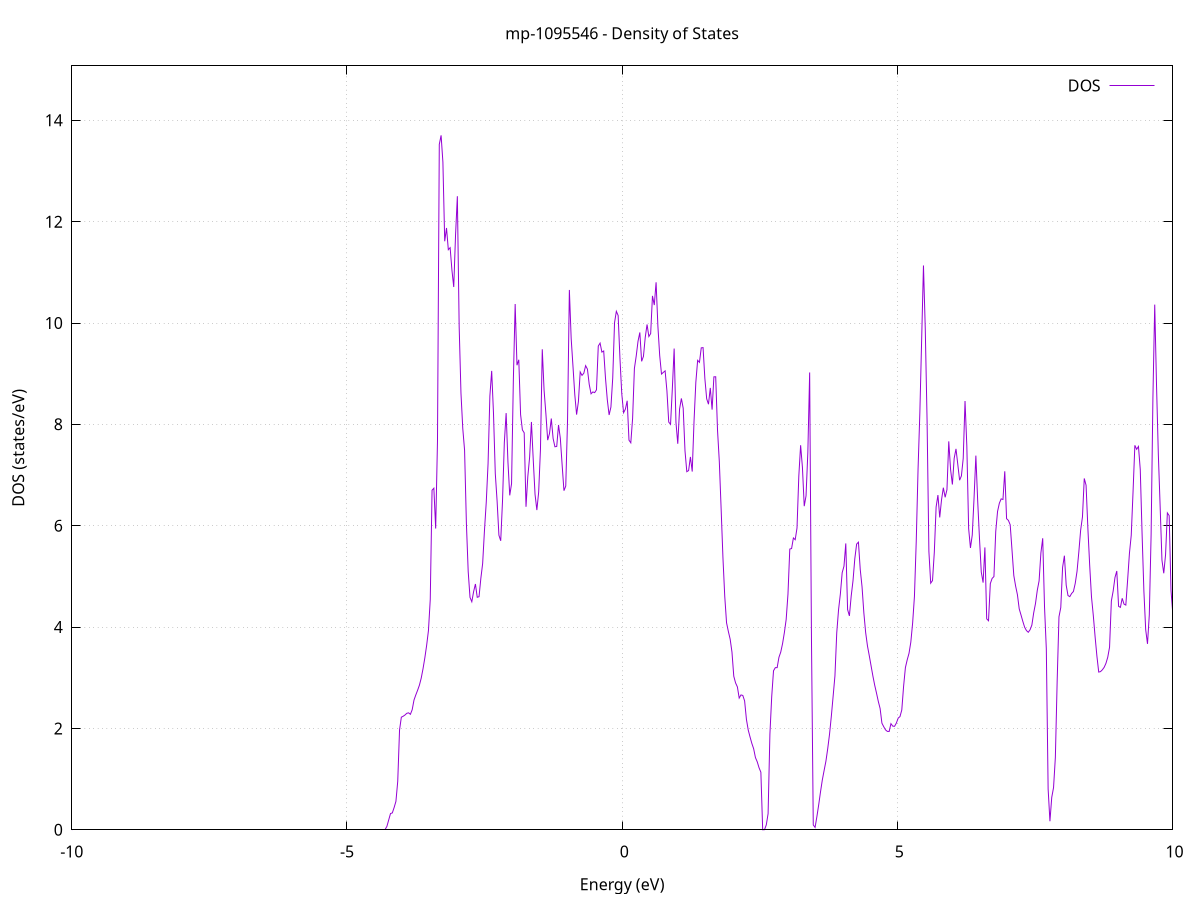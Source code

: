 set title 'mp-1095546 - Density of States'
set xlabel 'Energy (eV)'
set ylabel 'DOS (states/eV)'
set grid
set xrange [-10:10]
set yrange [0:15.074]
set xzeroaxis lt -1
set terminal png size 800,600
set output 'mp-1095546_dos_gnuplot.png'
plot '-' using 1:2 with lines title 'DOS'
-41.270700 0.000000
-41.237900 0.000000
-41.205100 0.000000
-41.172300 0.000000
-41.139400 0.000000
-41.106600 0.000000
-41.073800 0.000000
-41.040900 0.000000
-41.008100 0.000000
-40.975300 0.000000
-40.942500 0.000000
-40.909600 0.000000
-40.876800 0.000000
-40.844000 0.000000
-40.811200 0.000000
-40.778300 0.000000
-40.745500 0.000000
-40.712700 0.000000
-40.679800 0.000000
-40.647000 0.000000
-40.614200 0.000000
-40.581400 0.000000
-40.548500 0.000000
-40.515700 0.000000
-40.482900 0.000000
-40.450100 0.000000
-40.417200 0.000000
-40.384400 0.000000
-40.351600 0.000000
-40.318700 0.000000
-40.285900 0.000000
-40.253100 0.000000
-40.220300 0.000000
-40.187400 0.000000
-40.154600 0.000000
-40.121800 0.000000
-40.089000 0.000000
-40.056100 0.000000
-40.023300 0.000000
-39.990500 0.000000
-39.957600 0.000000
-39.924800 0.000000
-39.892000 0.000000
-39.859200 0.000000
-39.826300 0.000000
-39.793500 0.000000
-39.760700 0.000000
-39.727900 0.000000
-39.695000 0.000000
-39.662200 0.000000
-39.629400 0.000000
-39.596500 0.000000
-39.563700 0.000000
-39.530900 0.000000
-39.498100 0.000000
-39.465200 0.000000
-39.432400 0.000000
-39.399600 0.000000
-39.366800 0.000000
-39.333900 0.000000
-39.301100 0.000000
-39.268300 0.000000
-39.235400 0.000000
-39.202600 0.000000
-39.169800 0.000000
-39.137000 0.000000
-39.104100 0.000000
-39.071300 0.000000
-39.038500 0.000000
-39.005700 0.000000
-38.972800 0.000000
-38.940000 0.000000
-38.907200 0.000000
-38.874400 0.000000
-38.841500 0.000000
-38.808700 0.000000
-38.775900 0.000000
-38.743000 0.000000
-38.710200 0.000000
-38.677400 0.000000
-38.644600 0.000000
-38.611700 0.000000
-38.578900 0.000000
-38.546100 0.000000
-38.513300 0.000000
-38.480400 0.000000
-38.447600 0.000000
-38.414800 0.000000
-38.381900 0.000000
-38.349100 0.000000
-38.316300 0.000000
-38.283500 75.623500
-38.250600 28.001000
-38.217800 21.988400
-38.185000 29.810100
-38.152200 0.000000
-38.119300 0.000000
-38.086500 0.000000
-38.053700 0.000000
-38.020800 0.000000
-37.988000 171.749700
-37.955200 0.000000
-37.922400 0.000000
-37.889500 0.000000
-37.856700 124.338400
-37.823900 280.247600
-37.791100 0.000000
-37.758200 649.596400
-37.725400 0.000000
-37.692600 0.000000
-37.659700 0.000000
-37.626900 0.000000
-37.594100 28.004000
-37.561300 20.292600
-37.528400 20.692300
-37.495600 26.119000
-37.462800 0.000000
-37.430000 0.000000
-37.397100 0.000000
-37.364300 0.000000
-37.331500 0.000000
-37.298600 0.000000
-37.265800 0.000000
-37.233000 0.000000
-37.200200 0.000000
-37.167300 0.000000
-37.134500 0.000000
-37.101700 0.000000
-37.068900 0.000000
-37.036000 0.000000
-37.003200 0.000000
-36.970400 0.000000
-36.937500 0.000000
-36.904700 0.000000
-36.871900 0.000000
-36.839100 0.000000
-36.806200 0.000000
-36.773400 0.000000
-36.740600 0.000000
-36.707800 0.000000
-36.674900 0.000000
-36.642100 0.000000
-36.609300 0.000000
-36.576400 0.000000
-36.543600 0.000000
-36.510800 0.000000
-36.478000 0.000000
-36.445100 0.000000
-36.412300 0.000000
-36.379500 0.000000
-36.346700 0.000000
-36.313800 0.000000
-36.281000 0.000000
-36.248200 0.000000
-36.215300 0.000000
-36.182500 0.000000
-36.149700 0.000000
-36.116900 0.000000
-36.084000 0.000000
-36.051200 0.000000
-36.018400 0.000000
-35.985600 0.000000
-35.952700 0.000000
-35.919900 0.000000
-35.887100 0.000000
-35.854200 0.000000
-35.821400 0.000000
-35.788600 0.000000
-35.755800 0.000000
-35.722900 0.000000
-35.690100 0.000000
-35.657300 0.000000
-35.624500 0.000000
-35.591600 0.000000
-35.558800 0.000000
-35.526000 0.000000
-35.493200 0.000000
-35.460300 0.000000
-35.427500 0.000000
-35.394700 0.000000
-35.361800 0.000000
-35.329000 0.000000
-35.296200 0.000000
-35.263400 0.000000
-35.230500 0.000000
-35.197700 0.000000
-35.164900 0.000000
-35.132100 0.000000
-35.099200 0.000000
-35.066400 0.000000
-35.033600 0.000000
-35.000700 0.000000
-34.967900 0.000000
-34.935100 0.000000
-34.902300 0.000000
-34.869400 0.000000
-34.836600 0.000000
-34.803800 0.000000
-34.771000 0.000000
-34.738100 0.000000
-34.705300 0.000000
-34.672500 0.000000
-34.639600 0.000000
-34.606800 0.000000
-34.574000 0.000000
-34.541200 0.000000
-34.508300 0.000000
-34.475500 0.000000
-34.442700 0.000000
-34.409900 0.000000
-34.377000 0.000000
-34.344200 0.000000
-34.311400 0.000000
-34.278500 0.000000
-34.245700 0.000000
-34.212900 0.000000
-34.180100 0.000000
-34.147200 0.000000
-34.114400 0.000000
-34.081600 0.000000
-34.048800 0.000000
-34.015900 0.000000
-33.983100 0.000000
-33.950300 0.000000
-33.917400 0.000000
-33.884600 0.000000
-33.851800 0.000000
-33.819000 0.000000
-33.786100 0.000000
-33.753300 0.000000
-33.720500 0.000000
-33.687700 0.000000
-33.654800 0.000000
-33.622000 0.000000
-33.589200 0.000000
-33.556300 0.000000
-33.523500 0.000000
-33.490700 0.000000
-33.457900 0.000000
-33.425000 0.000000
-33.392200 0.000000
-33.359400 0.000000
-33.326600 0.000000
-33.293700 0.000000
-33.260900 0.000000
-33.228100 0.000000
-33.195200 0.000000
-33.162400 0.000000
-33.129600 0.000000
-33.096800 0.000000
-33.063900 0.000000
-33.031100 0.000000
-32.998300 0.000000
-32.965500 0.000000
-32.932600 0.000000
-32.899800 0.000000
-32.867000 0.000000
-32.834100 0.000000
-32.801300 0.000000
-32.768500 0.000000
-32.735700 0.000000
-32.702800 0.000000
-32.670000 0.000000
-32.637200 0.000000
-32.604400 0.000000
-32.571500 0.000000
-32.538700 0.000000
-32.505900 0.000000
-32.473000 0.000000
-32.440200 0.000000
-32.407400 0.000000
-32.374600 0.000000
-32.341700 0.000000
-32.308900 0.000000
-32.276100 0.000000
-32.243300 0.000000
-32.210400 0.000000
-32.177600 0.000000
-32.144800 0.000000
-32.112000 0.000000
-32.079100 0.000000
-32.046300 0.000000
-32.013500 0.000000
-31.980600 0.000000
-31.947800 0.000000
-31.915000 0.000000
-31.882200 0.000000
-31.849300 0.000000
-31.816500 0.000000
-31.783700 0.000000
-31.750900 0.000000
-31.718000 0.000000
-31.685200 0.000000
-31.652400 0.000000
-31.619500 0.000000
-31.586700 0.000000
-31.553900 0.000000
-31.521100 0.000000
-31.488200 0.000000
-31.455400 0.000000
-31.422600 0.000000
-31.389800 0.000000
-31.356900 0.000000
-31.324100 0.000000
-31.291300 0.000000
-31.258400 0.000000
-31.225600 0.000000
-31.192800 0.000000
-31.160000 0.000000
-31.127100 0.000000
-31.094300 0.000000
-31.061500 0.000000
-31.028700 0.000000
-30.995800 0.000000
-30.963000 0.000000
-30.930200 0.000000
-30.897300 0.000000
-30.864500 0.000000
-30.831700 0.000000
-30.798900 0.000000
-30.766000 0.000000
-30.733200 0.000000
-30.700400 0.000000
-30.667600 0.000000
-30.634700 0.000000
-30.601900 0.000000
-30.569100 0.000000
-30.536200 0.000000
-30.503400 0.000000
-30.470600 0.000000
-30.437800 0.000000
-30.404900 0.000000
-30.372100 0.000000
-30.339300 0.000000
-30.306500 0.000000
-30.273600 0.000000
-30.240800 0.000000
-30.208000 0.000000
-30.175100 0.000000
-30.142300 0.000000
-30.109500 0.000000
-30.076700 0.000000
-30.043800 0.000000
-30.011000 0.000000
-29.978200 0.000000
-29.945400 0.000000
-29.912500 0.000000
-29.879700 0.000000
-29.846900 0.000000
-29.814000 0.000000
-29.781200 0.000000
-29.748400 0.000000
-29.715600 0.000000
-29.682700 0.000000
-29.649900 0.000000
-29.617100 0.000000
-29.584300 0.000000
-29.551400 0.000000
-29.518600 0.000000
-29.485800 0.000000
-29.452900 0.000000
-29.420100 0.000000
-29.387300 0.000000
-29.354500 0.000000
-29.321600 0.000000
-29.288800 0.000000
-29.256000 0.000000
-29.223200 0.000000
-29.190300 0.000000
-29.157500 0.000000
-29.124700 0.000000
-29.091800 0.000000
-29.059000 0.000000
-29.026200 0.000000
-28.993400 0.000000
-28.960500 0.000000
-28.927700 0.000000
-28.894900 0.000000
-28.862100 0.000000
-28.829200 0.000000
-28.796400 0.000000
-28.763600 0.000000
-28.730800 0.000000
-28.697900 0.000000
-28.665100 0.000000
-28.632300 0.000000
-28.599400 0.000000
-28.566600 0.000000
-28.533800 0.000000
-28.501000 0.000000
-28.468100 0.000000
-28.435300 0.000000
-28.402500 0.000000
-28.369700 0.000000
-28.336800 0.000000
-28.304000 0.000000
-28.271200 0.000000
-28.238300 0.000000
-28.205500 0.000000
-28.172700 0.000000
-28.139900 0.000000
-28.107000 0.000000
-28.074200 0.000000
-28.041400 0.000000
-28.008600 0.000000
-27.975700 0.000000
-27.942900 0.000000
-27.910100 0.000000
-27.877200 0.000000
-27.844400 0.000000
-27.811600 0.000000
-27.778800 0.000000
-27.745900 0.000000
-27.713100 0.000000
-27.680300 0.000000
-27.647500 0.000000
-27.614600 0.000000
-27.581800 0.000000
-27.549000 0.000000
-27.516100 0.000000
-27.483300 0.000000
-27.450500 0.000000
-27.417700 0.000000
-27.384800 0.000000
-27.352000 0.000000
-27.319200 0.000000
-27.286400 0.000000
-27.253500 0.000000
-27.220700 0.000000
-27.187900 0.000000
-27.155000 0.000000
-27.122200 0.000000
-27.089400 0.000000
-27.056600 0.000000
-27.023700 0.000000
-26.990900 0.000000
-26.958100 0.000000
-26.925300 0.000000
-26.892400 0.000000
-26.859600 0.000000
-26.826800 0.000000
-26.793900 0.000000
-26.761100 0.000000
-26.728300 0.000000
-26.695500 0.000000
-26.662600 0.000000
-26.629800 0.000000
-26.597000 0.000000
-26.564200 0.000000
-26.531300 0.000000
-26.498500 0.000000
-26.465700 0.000000
-26.432800 0.000000
-26.400000 0.000000
-26.367200 0.000000
-26.334400 0.000000
-26.301500 0.000000
-26.268700 0.000000
-26.235900 0.000000
-26.203100 0.000000
-26.170200 0.000000
-26.137400 0.000000
-26.104600 0.000000
-26.071700 0.000000
-26.038900 0.000000
-26.006100 0.000000
-25.973300 0.000000
-25.940400 0.000000
-25.907600 0.000000
-25.874800 0.000000
-25.842000 0.000000
-25.809100 0.000000
-25.776300 0.000000
-25.743500 0.000000
-25.710600 0.000000
-25.677800 0.000000
-25.645000 0.000000
-25.612200 0.000000
-25.579300 0.000000
-25.546500 0.000000
-25.513700 0.000000
-25.480900 0.000000
-25.448000 0.000000
-25.415200 0.000000
-25.382400 0.000000
-25.349600 0.000000
-25.316700 0.000000
-25.283900 0.000000
-25.251100 0.000000
-25.218200 0.000000
-25.185400 0.000000
-25.152600 0.000000
-25.119800 0.000000
-25.086900 0.000000
-25.054100 0.000000
-25.021300 0.000000
-24.988500 0.000000
-24.955600 0.000000
-24.922800 0.000000
-24.890000 0.000000
-24.857100 0.000000
-24.824300 0.000000
-24.791500 0.000000
-24.758700 0.000000
-24.725800 0.000000
-24.693000 0.000000
-24.660200 0.000000
-24.627400 0.000000
-24.594500 0.000000
-24.561700 0.000000
-24.528900 0.000000
-24.496000 0.000000
-24.463200 0.000000
-24.430400 0.000000
-24.397600 0.000000
-24.364700 0.000000
-24.331900 0.000000
-24.299100 0.000000
-24.266300 0.000000
-24.233400 0.000000
-24.200600 0.000000
-24.167800 0.000000
-24.134900 0.000000
-24.102100 0.000000
-24.069300 0.000000
-24.036500 0.000000
-24.003600 0.000000
-23.970800 0.000000
-23.938000 0.000000
-23.905200 0.000000
-23.872300 0.000000
-23.839500 0.000000
-23.806700 0.000000
-23.773800 0.000000
-23.741000 0.000000
-23.708200 0.000000
-23.675400 0.000000
-23.642500 0.000000
-23.609700 0.000000
-23.576900 0.000000
-23.544100 0.000000
-23.511200 0.000000
-23.478400 0.000000
-23.445600 0.000000
-23.412700 0.000000
-23.379900 0.000000
-23.347100 0.000000
-23.314300 0.000000
-23.281400 0.000000
-23.248600 0.000000
-23.215800 0.000000
-23.183000 0.000000
-23.150100 0.000000
-23.117300 0.000000
-23.084500 0.000000
-23.051600 0.000000
-23.018800 0.000000
-22.986000 0.000000
-22.953200 0.000000
-22.920300 0.000000
-22.887500 0.000000
-22.854700 0.000000
-22.821900 0.000000
-22.789000 0.000000
-22.756200 0.000000
-22.723400 0.000000
-22.690500 0.000000
-22.657700 0.000000
-22.624900 0.000000
-22.592100 0.000000
-22.559200 0.000000
-22.526400 0.000000
-22.493600 0.000000
-22.460800 0.000000
-22.427900 0.000000
-22.395100 0.000000
-22.362300 0.000000
-22.329400 0.000000
-22.296600 0.000000
-22.263800 0.000000
-22.231000 0.000000
-22.198100 0.000000
-22.165300 0.000000
-22.132500 0.000000
-22.099700 0.000000
-22.066800 0.000000
-22.034000 0.000000
-22.001200 0.000000
-21.968400 0.000000
-21.935500 0.000000
-21.902700 0.000000
-21.869900 0.000000
-21.837000 0.000000
-21.804200 0.000000
-21.771400 0.000000
-21.738600 0.000000
-21.705700 0.000000
-21.672900 0.000000
-21.640100 0.000000
-21.607300 0.000000
-21.574400 0.000000
-21.541600 0.000000
-21.508800 0.000000
-21.475900 0.000000
-21.443100 0.000000
-21.410300 0.000000
-21.377500 0.000000
-21.344600 0.000000
-21.311800 0.000000
-21.279000 0.000000
-21.246200 0.000000
-21.213300 0.000000
-21.180500 0.000000
-21.147700 0.000000
-21.114800 0.000000
-21.082000 0.000000
-21.049200 0.000000
-21.016400 0.000000
-20.983500 0.000000
-20.950700 0.000000
-20.917900 0.000000
-20.885100 0.000000
-20.852200 0.000000
-20.819400 0.000000
-20.786600 0.000000
-20.753700 0.000000
-20.720900 0.000000
-20.688100 0.000000
-20.655300 0.000000
-20.622400 0.000000
-20.589600 0.000000
-20.556800 0.000000
-20.524000 0.000000
-20.491100 0.000000
-20.458300 0.000000
-20.425500 0.000000
-20.392600 0.000000
-20.359800 0.000000
-20.327000 0.000000
-20.294200 0.000000
-20.261300 0.000000
-20.228500 0.000000
-20.195700 0.000000
-20.162900 0.000000
-20.130000 0.000000
-20.097200 0.000000
-20.064400 0.000000
-20.031500 0.000000
-19.998700 0.000000
-19.965900 0.000000
-19.933100 0.000000
-19.900200 0.000000
-19.867400 0.000000
-19.834600 0.000000
-19.801800 0.000000
-19.768900 0.000000
-19.736100 0.000000
-19.703300 0.000000
-19.670400 0.000000
-19.637600 0.000000
-19.604800 0.000000
-19.572000 0.000000
-19.539100 0.000000
-19.506300 0.000000
-19.473500 0.000000
-19.440700 0.000000
-19.407800 0.000000
-19.375000 0.000000
-19.342200 0.000000
-19.309300 0.000000
-19.276500 0.000000
-19.243700 0.000000
-19.210900 0.000000
-19.178000 0.000000
-19.145200 0.000000
-19.112400 0.000000
-19.079600 0.000000
-19.046700 0.000000
-19.013900 0.000000
-18.981100 0.000000
-18.948300 0.000000
-18.915400 0.000000
-18.882600 0.000000
-18.849800 0.000000
-18.816900 0.000000
-18.784100 0.000000
-18.751300 0.000000
-18.718500 0.000000
-18.685600 0.000000
-18.652800 0.000000
-18.620000 0.000000
-18.587200 0.000000
-18.554300 0.000000
-18.521500 0.000000
-18.488700 0.000000
-18.455800 0.000000
-18.423000 0.000000
-18.390200 0.000000
-18.357400 0.000000
-18.324500 0.000000
-18.291700 0.000000
-18.258900 0.000000
-18.226100 0.000000
-18.193200 0.000000
-18.160400 0.000000
-18.127600 0.000000
-18.094700 0.000000
-18.061900 0.000000
-18.029100 0.000000
-17.996300 0.000000
-17.963400 0.000000
-17.930600 0.000000
-17.897800 0.000000
-17.865000 0.000000
-17.832100 0.000000
-17.799300 0.000000
-17.766500 0.000000
-17.733600 0.000000
-17.700800 0.000000
-17.668000 0.000000
-17.635200 0.000000
-17.602300 0.000000
-17.569500 0.000000
-17.536700 0.000000
-17.503900 0.000000
-17.471000 0.000000
-17.438200 0.000000
-17.405400 0.000000
-17.372500 0.000000
-17.339700 0.000000
-17.306900 0.000000
-17.274100 0.000000
-17.241200 0.000000
-17.208400 0.000000
-17.175600 0.000000
-17.142800 0.000000
-17.109900 0.000000
-17.077100 0.000000
-17.044300 0.000000
-17.011400 0.000000
-16.978600 0.000000
-16.945800 0.000000
-16.913000 0.000000
-16.880100 0.000000
-16.847300 0.000000
-16.814500 0.000000
-16.781700 0.000000
-16.748800 0.000000
-16.716000 0.000000
-16.683200 0.000000
-16.650300 0.000000
-16.617500 0.000000
-16.584700 0.000000
-16.551900 0.000000
-16.519000 0.000000
-16.486200 0.000000
-16.453400 0.000000
-16.420600 0.000000
-16.387700 0.000000
-16.354900 0.000000
-16.322100 0.000000
-16.289200 0.000000
-16.256400 0.000000
-16.223600 0.000000
-16.190800 0.000000
-16.157900 0.000000
-16.125100 0.000000
-16.092300 0.000000
-16.059500 0.000000
-16.026600 0.000000
-15.993800 0.000000
-15.961000 0.000000
-15.928100 0.000000
-15.895300 0.000000
-15.862500 0.117100
-15.829700 0.488700
-15.796800 0.573200
-15.764000 0.759500
-15.731200 0.930800
-15.698400 1.027700
-15.665500 1.155900
-15.632700 1.293800
-15.599900 1.471300
-15.567100 1.634200
-15.534200 1.766100
-15.501400 1.962100
-15.468600 2.162500
-15.435700 2.388700
-15.402900 2.697200
-15.370100 3.020800
-15.337300 3.547200
-15.304400 4.398300
-15.271600 4.892900
-15.238800 5.022800
-15.206000 5.321300
-15.173100 5.251600
-15.140300 5.099300
-15.107500 4.934100
-15.074600 4.947600
-15.041800 4.921000
-15.009000 5.677100
-14.976200 6.883900
-14.943300 8.160500
-14.910500 20.469400
-14.877700 19.164400
-14.844900 14.888700
-14.812000 16.036500
-14.779200 16.394500
-14.746400 14.840600
-14.713500 12.163400
-14.680700 16.185500
-14.647900 13.260800
-14.615100 7.293300
-14.582200 0.969100
-14.549400 0.000000
-14.516600 0.000000
-14.483800 0.019300
-14.450900 0.250200
-14.418100 0.685000
-14.385300 1.405100
-14.352400 7.201100
-14.319600 8.645200
-14.286800 11.183100
-14.254000 10.221500
-14.221100 11.946300
-14.188300 15.782200
-14.155500 19.108400
-14.122700 15.951500
-14.089800 29.062700
-14.057000 29.222600
-14.024200 22.149000
-13.991300 18.035500
-13.958500 13.133500
-13.925700 9.689100
-13.892900 6.771600
-13.860000 5.767500
-13.827200 2.621500
-13.794400 0.000000
-13.761600 0.000000
-13.728700 0.000000
-13.695900 0.000000
-13.663100 0.000000
-13.630200 0.000000
-13.597400 0.000000
-13.564600 0.000000
-13.531800 0.000000
-13.498900 0.000000
-13.466100 0.000000
-13.433300 0.000000
-13.400500 0.000000
-13.367600 0.000000
-13.334800 0.000000
-13.302000 0.000000
-13.269100 0.000000
-13.236300 0.000000
-13.203500 0.000000
-13.170700 0.000000
-13.137800 0.000000
-13.105000 0.000000
-13.072200 0.000000
-13.039400 0.000000
-13.006500 0.000000
-12.973700 0.000000
-12.940900 0.000000
-12.908000 0.000000
-12.875200 0.000000
-12.842400 0.000000
-12.809600 0.000000
-12.776700 0.000000
-12.743900 0.000000
-12.711100 0.000000
-12.678300 0.000000
-12.645400 0.000000
-12.612600 0.000000
-12.579800 0.000000
-12.546900 0.000000
-12.514100 0.000000
-12.481300 0.000000
-12.448500 0.000000
-12.415600 0.000000
-12.382800 0.000000
-12.350000 0.000000
-12.317200 0.000000
-12.284300 0.000000
-12.251500 0.000000
-12.218700 0.000000
-12.185900 0.000000
-12.153000 0.000000
-12.120200 0.000000
-12.087400 0.000000
-12.054500 0.000000
-12.021700 0.000000
-11.988900 0.000000
-11.956100 0.000000
-11.923200 0.000000
-11.890400 0.000000
-11.857600 0.000000
-11.824800 0.000000
-11.791900 0.000000
-11.759100 0.000000
-11.726300 0.000000
-11.693400 0.000000
-11.660600 0.000000
-11.627800 0.000000
-11.595000 0.000000
-11.562100 0.000000
-11.529300 0.000000
-11.496500 0.000000
-11.463700 0.000000
-11.430800 0.000000
-11.398000 0.000000
-11.365200 0.000000
-11.332300 0.000000
-11.299500 0.000000
-11.266700 0.000000
-11.233900 0.000000
-11.201000 0.000000
-11.168200 0.000000
-11.135400 0.000000
-11.102600 0.000000
-11.069700 0.000000
-11.036900 0.000000
-11.004100 0.000000
-10.971200 0.000000
-10.938400 0.000000
-10.905600 0.000000
-10.872800 0.000000
-10.839900 0.000000
-10.807100 0.000000
-10.774300 0.000000
-10.741500 0.000000
-10.708600 0.000000
-10.675800 0.000000
-10.643000 0.000000
-10.610100 0.000000
-10.577300 0.000000
-10.544500 0.000000
-10.511700 0.000000
-10.478800 0.000000
-10.446000 0.000000
-10.413200 0.000000
-10.380400 0.000000
-10.347500 0.000000
-10.314700 0.000000
-10.281900 0.000000
-10.249000 0.000000
-10.216200 0.000000
-10.183400 0.000000
-10.150600 0.000000
-10.117700 0.000000
-10.084900 0.000000
-10.052100 0.000000
-10.019300 0.000000
-9.986400 0.000000
-9.953600 0.000000
-9.920800 0.000000
-9.887900 0.000000
-9.855100 0.000000
-9.822300 0.000000
-9.789500 0.000000
-9.756600 0.000000
-9.723800 0.000000
-9.691000 0.000000
-9.658200 0.000000
-9.625300 0.000000
-9.592500 0.000000
-9.559700 0.000000
-9.526800 0.000000
-9.494000 0.000000
-9.461200 0.000000
-9.428400 0.000000
-9.395500 0.000000
-9.362700 0.000000
-9.329900 0.000000
-9.297100 0.000000
-9.264200 0.000000
-9.231400 0.000000
-9.198600 0.000000
-9.165700 0.000000
-9.132900 0.000000
-9.100100 0.000000
-9.067300 0.000000
-9.034400 0.000000
-9.001600 0.000000
-8.968800 0.000000
-8.936000 0.000000
-8.903100 0.000000
-8.870300 0.000000
-8.837500 0.000000
-8.804700 0.000000
-8.771800 0.000000
-8.739000 0.000000
-8.706200 0.000000
-8.673300 0.000000
-8.640500 0.000000
-8.607700 0.000000
-8.574900 0.000000
-8.542000 0.000000
-8.509200 0.000000
-8.476400 0.000000
-8.443600 0.000000
-8.410700 0.000000
-8.377900 0.000000
-8.345100 0.000000
-8.312200 0.000000
-8.279400 0.000000
-8.246600 0.000000
-8.213800 0.000000
-8.180900 0.000000
-8.148100 0.000000
-8.115300 0.000000
-8.082500 0.000000
-8.049600 0.000000
-8.016800 0.000000
-7.984000 0.000000
-7.951100 0.000000
-7.918300 0.000000
-7.885500 0.000000
-7.852700 0.000000
-7.819800 0.000000
-7.787000 0.000000
-7.754200 0.000000
-7.721400 0.000000
-7.688500 0.000000
-7.655700 0.000000
-7.622900 0.000000
-7.590000 0.000000
-7.557200 0.000000
-7.524400 0.000000
-7.491600 0.000000
-7.458700 0.000000
-7.425900 0.000000
-7.393100 0.000000
-7.360300 0.000000
-7.327400 0.000000
-7.294600 0.000000
-7.261800 0.000000
-7.228900 0.000000
-7.196100 0.000000
-7.163300 0.000000
-7.130500 0.000000
-7.097600 0.000000
-7.064800 0.000000
-7.032000 0.000000
-6.999200 0.000000
-6.966300 0.000000
-6.933500 0.000000
-6.900700 0.000000
-6.867800 0.000000
-6.835000 0.000000
-6.802200 0.000000
-6.769400 0.000000
-6.736500 0.000000
-6.703700 0.000000
-6.670900 0.000000
-6.638100 0.000000
-6.605200 0.000000
-6.572400 0.000000
-6.539600 0.000000
-6.506700 0.000000
-6.473900 0.000000
-6.441100 0.000000
-6.408300 0.000000
-6.375400 0.000000
-6.342600 0.000000
-6.309800 0.000000
-6.277000 0.000000
-6.244100 0.000000
-6.211300 0.000000
-6.178500 0.000000
-6.145600 0.000000
-6.112800 0.000000
-6.080000 0.000000
-6.047200 0.000000
-6.014300 0.000000
-5.981500 0.000000
-5.948700 0.000000
-5.915900 0.000000
-5.883000 0.000000
-5.850200 0.000000
-5.817400 0.000000
-5.784500 0.000000
-5.751700 0.000000
-5.718900 0.000000
-5.686100 0.000000
-5.653200 0.000000
-5.620400 0.000000
-5.587600 0.000000
-5.554800 0.000000
-5.521900 0.000000
-5.489100 0.000000
-5.456300 0.000000
-5.423500 0.000000
-5.390600 0.000000
-5.357800 0.000000
-5.325000 0.000000
-5.292100 0.000000
-5.259300 0.000000
-5.226500 0.000000
-5.193700 0.000000
-5.160800 0.000000
-5.128000 0.000000
-5.095200 0.000000
-5.062400 0.000000
-5.029500 0.000000
-4.996700 0.000000
-4.963900 0.000000
-4.931000 0.000000
-4.898200 0.000000
-4.865400 0.000000
-4.832600 0.000000
-4.799700 0.000000
-4.766900 0.000000
-4.734100 0.000000
-4.701300 0.000000
-4.668400 0.000000
-4.635600 0.000000
-4.602800 0.000000
-4.569900 0.000000
-4.537100 0.000000
-4.504300 0.000000
-4.471500 0.000000
-4.438600 0.000000
-4.405800 0.000000
-4.373000 0.000000
-4.340200 0.000000
-4.307300 0.005500
-4.274500 0.066400
-4.241700 0.194000
-4.208800 0.320700
-4.176000 0.332600
-4.143200 0.438800
-4.110400 0.560600
-4.077500 0.955800
-4.044700 1.969000
-4.011900 2.221800
-3.979100 2.239900
-3.946200 2.264500
-3.913400 2.298100
-3.880600 2.307700
-3.847700 2.278300
-3.814900 2.369200
-3.782100 2.560100
-3.749300 2.660900
-3.716400 2.753100
-3.683600 2.853900
-3.650800 2.992600
-3.618000 3.178200
-3.585100 3.392400
-3.552300 3.639300
-3.519500 3.931900
-3.486600 4.544300
-3.453800 6.700800
-3.421000 6.739900
-3.388200 5.944200
-3.355300 7.671800
-3.322500 13.525400
-3.289700 13.703200
-3.256900 13.174300
-3.224000 11.613000
-3.191200 11.875500
-3.158400 11.446600
-3.125500 11.486100
-3.092700 11.042300
-3.059900 10.710600
-3.027100 11.737500
-2.994200 12.501800
-2.961400 9.934800
-2.928600 8.616100
-2.895800 7.918700
-2.862900 7.489400
-2.830100 6.049000
-2.797300 5.097300
-2.764400 4.585100
-2.731600 4.499700
-2.698800 4.699800
-2.666000 4.849800
-2.633100 4.587600
-2.600300 4.599500
-2.567500 4.960800
-2.534700 5.253900
-2.501800 5.902900
-2.469000 6.466100
-2.436200 7.227800
-2.403400 8.556900
-2.370500 9.055500
-2.337700 8.218600
-2.304900 7.028100
-2.272000 6.485800
-2.239200 5.812700
-2.206400 5.702100
-2.173600 6.491000
-2.140700 7.640700
-2.107900 8.222800
-2.075100 7.258900
-2.042300 6.598800
-2.009400 6.829900
-1.976600 8.882800
-1.943800 10.375000
-1.910900 9.167100
-1.878100 9.274800
-1.845300 8.193000
-1.812500 7.890500
-1.779600 7.833100
-1.746800 6.374000
-1.714000 6.968900
-1.681200 7.351400
-1.648300 8.047700
-1.615500 7.303800
-1.582700 6.618700
-1.549800 6.309000
-1.517000 6.662300
-1.484200 7.508000
-1.451400 9.481800
-1.418500 8.674200
-1.385700 8.213100
-1.352900 7.688700
-1.320100 7.817700
-1.287200 8.114800
-1.254400 7.721800
-1.221600 7.557900
-1.188700 7.563900
-1.155900 7.987900
-1.123100 7.724500
-1.090300 7.196500
-1.057400 6.691500
-1.024600 6.782100
-0.991800 8.096600
-0.959000 10.652300
-0.926100 9.693100
-0.893300 9.144400
-0.860500 8.586600
-0.827600 8.192000
-0.794800 8.449100
-0.762000 9.034300
-0.729200 8.966700
-0.696300 9.009400
-0.663500 9.158400
-0.630700 9.089500
-0.597900 8.786900
-0.565000 8.602900
-0.532200 8.639900
-0.499400 8.626200
-0.466500 8.681500
-0.433700 9.544400
-0.400900 9.603600
-0.368100 9.425900
-0.335200 9.448100
-0.302400 8.910000
-0.269600 8.484700
-0.236800 8.185100
-0.203900 8.341700
-0.171100 8.914200
-0.138300 10.004400
-0.105400 10.230600
-0.072600 10.148000
-0.039800 9.303500
-0.007000 8.607700
0.025900 8.230300
0.058700 8.299600
0.091500 8.465700
0.124300 7.688300
0.157200 7.636000
0.190000 8.117900
0.222800 9.104700
0.255700 9.348400
0.288500 9.640200
0.321300 9.813700
0.354100 9.243500
0.387000 9.341200
0.419800 9.717900
0.452600 9.971400
0.485400 9.733300
0.518300 9.791100
0.551100 10.535100
0.583900 10.353800
0.616800 10.803200
0.649600 9.935600
0.682400 9.356500
0.715200 8.992600
0.748100 9.025600
0.780900 9.055800
0.813700 8.659800
0.846500 8.045600
0.879400 8.000500
0.912200 8.707300
0.945000 9.495400
0.977800 8.041400
1.010700 7.617200
1.043500 8.302700
1.076300 8.511900
1.109200 8.318600
1.142000 7.477100
1.174800 7.066100
1.207600 7.088200
1.240500 7.357800
1.273300 7.068600
1.306100 8.060300
1.338900 8.829800
1.371800 9.263300
1.404600 9.223900
1.437400 9.509900
1.470300 9.514600
1.503100 8.903600
1.535900 8.505000
1.568700 8.397400
1.601600 8.719600
1.634400 8.290900
1.667200 8.938100
1.700000 8.939000
1.732900 7.886400
1.765700 7.262800
1.798500 6.335300
1.831400 5.371900
1.864200 4.608200
1.897000 4.084700
1.929800 3.913500
1.962700 3.760800
1.995500 3.506000
2.028300 3.030500
2.061100 2.897800
2.094000 2.819100
2.126800 2.599000
2.159600 2.661200
2.192500 2.650400
2.225300 2.543200
2.258100 2.178700
2.290900 1.968400
2.323800 1.832000
2.356600 1.704100
2.389400 1.599400
2.422200 1.423900
2.455100 1.339600
2.487900 1.222200
2.520700 1.135700
2.553600 0.000000
2.586400 0.001900
2.619200 0.095700
2.652000 0.318100
2.684900 1.887100
2.717700 2.628900
2.750500 3.137400
2.783300 3.199300
2.816200 3.199000
2.849000 3.403100
2.881800 3.506200
2.914700 3.672500
2.947500 3.890200
2.980300 4.149400
3.013100 4.649800
3.046000 5.539600
3.078800 5.549500
3.111600 5.758400
3.144400 5.723900
3.177300 5.954700
3.210100 6.978900
3.242900 7.587800
3.275800 7.152000
3.308600 6.385800
3.341400 6.588200
3.374200 7.446900
3.407100 9.024200
3.439900 3.775500
3.472700 0.095200
3.505500 0.046900
3.538400 0.258100
3.571200 0.491800
3.604000 0.745300
3.636900 0.981000
3.669700 1.169500
3.702500 1.352800
3.735300 1.600400
3.768200 1.884400
3.801000 2.240500
3.833800 2.636700
3.866600 3.037600
3.899500 3.889300
3.932300 4.344000
3.965100 4.653200
3.998000 5.072900
4.030800 5.201500
4.063600 5.650600
4.096400 4.344900
4.129300 4.220700
4.162100 4.613700
4.194900 4.916000
4.227700 5.351200
4.260600 5.637600
4.293400 5.675200
4.326200 5.137700
4.359000 4.794800
4.391900 4.279500
4.424700 3.891900
4.457500 3.627800
4.490400 3.435900
4.523200 3.234600
4.556000 3.034200
4.588800 2.853300
4.621700 2.697500
4.654500 2.532900
4.687300 2.392700
4.720100 2.103900
4.753000 2.033900
4.785800 1.971000
4.818600 1.941300
4.851500 1.939800
4.884300 2.094000
4.917100 2.045100
4.949900 2.041800
4.982800 2.106400
5.015600 2.203700
5.048400 2.233700
5.081200 2.364400
5.114100 2.832700
5.146900 3.200700
5.179700 3.353600
5.212600 3.482900
5.245400 3.703800
5.278200 4.079500
5.311000 4.603200
5.343900 5.696500
5.376700 7.115100
5.409500 8.233700
5.442300 9.681200
5.475200 11.135500
5.508000 9.878600
5.540800 8.070300
5.573700 5.492100
5.606500 4.865800
5.639300 4.917400
5.672100 5.475300
5.705000 6.370400
5.737800 6.604800
5.770600 6.164200
5.803400 6.513700
5.836300 6.750000
5.869100 6.560700
5.901900 6.710900
5.934800 7.664600
5.967600 7.110300
6.000400 6.813100
6.033200 7.330500
6.066100 7.516200
6.098900 7.209100
6.131700 6.898100
6.164500 6.983000
6.197400 7.329900
6.230200 8.461200
6.263000 7.572300
6.295900 5.944000
6.328700 5.561400
6.361500 5.815800
6.394300 6.548100
6.427200 7.383500
6.460000 6.494900
6.492800 5.750700
6.525600 5.085000
6.558500 4.877400
6.591300 5.572100
6.624100 4.161700
6.657000 4.124900
6.689800 4.857600
6.722600 4.960100
6.755400 4.996400
6.788300 5.887000
6.821100 6.280800
6.853900 6.443700
6.886700 6.529500
6.919600 6.518100
6.952400 7.074300
6.985200 6.138200
7.018100 6.105200
7.050900 6.018400
7.083700 5.522100
7.116500 5.017200
7.149400 4.810100
7.182200 4.638800
7.215000 4.359200
7.247800 4.237400
7.280700 4.111300
7.313500 3.996100
7.346300 3.931100
7.379200 3.897200
7.412000 3.947000
7.444800 4.039900
7.477600 4.279200
7.510500 4.464000
7.543300 4.725500
7.576100 4.912100
7.608900 5.464000
7.641800 5.752400
7.674600 4.400800
7.707400 3.569100
7.740200 0.804500
7.773100 0.168800
7.805900 0.638500
7.838700 0.833400
7.871600 1.427900
7.904400 2.936000
7.937200 4.202400
7.970000 4.385000
8.002900 5.178100
8.035700 5.408500
8.068500 4.827100
8.101300 4.621900
8.134200 4.600900
8.167000 4.663000
8.199800 4.702700
8.232700 4.861500
8.265500 5.101200
8.298300 5.484800
8.331100 5.912700
8.364000 6.172800
8.396800 6.933000
8.429600 6.798900
8.462400 5.948700
8.495300 5.218300
8.528100 4.595200
8.560900 4.229200
8.593800 3.807500
8.626600 3.425700
8.659400 3.112000
8.692200 3.121200
8.725100 3.156200
8.757900 3.204900
8.790700 3.284200
8.823500 3.404600
8.856400 3.603000
8.889200 4.515500
8.922000 4.711400
8.954900 4.979100
8.987700 5.106100
9.020500 4.409000
9.053300 4.388600
9.086200 4.567900
9.119000 4.452700
9.151800 4.433700
9.184600 4.928300
9.217500 5.454100
9.250300 5.810200
9.283100 6.666900
9.316000 7.586300
9.348800 7.508200
9.381600 7.563900
9.414400 7.107800
9.447300 5.843800
9.480100 4.712100
9.512900 3.949500
9.545700 3.668700
9.578600 4.243300
9.611400 5.820700
9.644200 8.527600
9.677100 10.362800
9.709900 8.762000
9.742700 7.405800
9.775500 6.382800
9.808400 5.322200
9.841200 5.061200
9.874000 5.428700
9.906800 6.252300
9.939700 6.199000
9.972500 4.727600
10.005300 4.261500
10.038200 3.685200
10.071000 3.311000
10.103800 2.690400
10.136600 2.394900
10.169500 2.161300
10.202300 1.950400
10.235100 1.891700
10.267900 1.944400
10.300800 2.014000
10.333600 2.080000
10.366400 2.347500
10.399300 2.590800
10.432100 2.585600
10.464900 2.576600
10.497700 2.597800
10.530600 2.615200
10.563400 2.754700
10.596200 2.946000
10.629000 3.040900
10.661900 3.201800
10.694700 3.280400
10.727500 3.368500
10.760400 3.259600
10.793200 3.189700
10.826000 3.139100
10.858800 2.964900
10.891700 2.868900
10.924500 2.872400
10.957300 2.839400
10.990100 2.808900
11.023000 2.794600
11.055800 2.779400
11.088600 2.762100
11.121400 2.766900
11.154300 2.837000
11.187100 2.979700
11.219900 3.107500
11.252800 3.262400
11.285600 3.476600
11.318400 3.735400
11.351200 3.953100
11.384100 4.129200
11.416900 4.362700
11.449700 4.585100
11.482500 4.590800
11.515400 4.759200
11.548200 4.850400
11.581000 4.914000
11.613900 4.837600
11.646700 4.266200
11.679500 3.242600
11.712300 2.542900
11.745200 2.523900
11.778000 2.311700
11.810800 2.061600
11.843600 1.916600
11.876500 1.786200
11.909300 1.693200
11.942100 1.566900
11.975000 1.504000
12.007800 1.437500
12.040600 1.350100
12.073400 1.332100
12.106300 1.175200
12.139100 1.113300
12.171900 1.083400
12.204700 1.068200
12.237600 1.067900
12.270400 1.102200
12.303200 1.167800
12.336100 1.205300
12.368900 1.194700
12.401700 1.181800
12.434500 1.198200
12.467400 1.217800
12.500200 1.237700
12.533000 1.257500
12.565800 1.274500
12.598700 1.288100
12.631500 1.317200
12.664300 1.439300
12.697200 1.566200
12.730000 1.677200
12.762800 1.671100
12.795600 1.667400
12.828500 1.691200
12.861300 1.699600
12.894100 1.703300
12.926900 1.725700
12.959800 1.756900
12.992600 1.789600
13.025400 1.830000
13.058300 1.874400
13.091100 1.922500
13.123900 1.982000
13.156700 2.056400
13.189600 2.160000
13.222400 2.327300
13.255200 2.541800
13.288000 2.756100
13.320900 2.942300
13.353700 3.001700
13.386500 2.928300
13.419400 2.822400
13.452200 2.795400
13.485000 2.561400
13.517800 2.399600
13.550700 2.350500
13.583500 2.239700
13.616300 1.818300
13.649100 1.560400
13.682000 1.416300
13.714800 1.307000
13.747600 1.349100
13.780500 1.547600
13.813300 1.728700
13.846100 2.090600
13.878900 2.542800
13.911800 3.288900
13.944600 3.829400
13.977400 4.268000
14.010200 4.563500
14.043100 4.428300
14.075900 4.675300
14.108700 4.735800
14.141600 4.576300
14.174400 4.383800
14.207200 3.892100
14.240000 3.635000
14.272900 3.775000
14.305700 4.575000
14.338500 4.510600
14.371300 4.247000
14.404200 3.887000
14.437000 3.505300
14.469800 3.224200
14.502600 3.063200
14.535500 3.212600
14.568300 3.448100
14.601100 3.575400
14.634000 3.652400
14.666800 3.683100
14.699600 3.809400
14.732400 3.861700
14.765300 3.876000
14.798100 3.929800
14.830900 4.051700
14.863700 4.241900
14.896600 4.457900
14.929400 4.443500
14.962200 4.534500
14.995100 4.418100
15.027900 4.189000
15.060700 4.160500
15.093500 4.161800
15.126400 4.016600
15.159200 3.871500
15.192000 3.791500
15.224800 3.697000
15.257700 3.669900
15.290500 3.627000
15.323300 3.562200
15.356200 3.503300
15.389000 3.346100
15.421800 3.210800
15.454600 3.135600
15.487500 3.066400
15.520300 3.022400
15.553100 3.029500
15.585900 3.039900
15.618800 3.053300
15.651600 3.110700
15.684400 3.128900
15.717300 3.132200
15.750100 3.111400
15.782900 3.070300
15.815700 3.059200
15.848600 3.080800
15.881400 3.128400
15.914200 3.164500
15.947000 3.171000
15.979900 3.145600
16.012700 3.103800
16.045500 3.110000
16.078400 3.109600
16.111200 3.100300
16.144000 3.047600
16.176800 3.034400
16.209700 3.017600
16.242500 3.035100
16.275300 3.109800
16.308100 3.212000
16.341000 3.287900
16.373800 3.352000
16.406600 3.413800
16.439500 3.454000
16.472300 3.485700
16.505100 3.531900
16.537900 3.587300
16.570800 3.612800
16.603600 3.548500
16.636400 3.447600
16.669200 3.374500
16.702100 3.403500
16.734900 3.409000
16.767700 3.384000
16.800600 3.406500
16.833400 3.437600
16.866200 3.454500
16.899000 3.446400
16.931900 3.416100
16.964700 3.556100
16.997500 3.440300
17.030300 3.369400
17.063200 3.415400
17.096000 3.380600
17.128800 3.557600
17.161700 4.703500
17.194500 4.514300
17.227300 4.551300
17.260100 4.929300
17.293000 4.466600
17.325800 4.234900
17.358600 4.164500
17.391400 4.102400
17.424300 4.115700
17.457100 4.192000
17.489900 4.204200
17.522700 4.369300
17.555600 4.811800
17.588400 5.653600
17.621200 6.212000
17.654100 6.531000
17.686900 6.579300
17.719700 6.205700
17.752500 6.574200
17.785400 7.862000
17.818200 7.808600
17.851000 7.703600
17.883800 7.289800
17.916700 7.166300
17.949500 6.369000
17.982300 6.227200
18.015200 6.432300
18.048000 6.488200
18.080800 6.431900
18.113600 5.891800
18.146500 5.373400
18.179300 5.226900
18.212100 5.385100
18.244900 5.542200
18.277800 5.748700
18.310600 5.531900
18.343400 5.654600
18.376300 5.799900
18.409100 6.026300
18.441900 6.096500
18.474700 6.542600
18.507600 6.659800
18.540400 6.793200
18.573200 6.395500
18.606000 5.937600
18.638900 5.272500
18.671700 5.251500
18.704500 4.796500
18.737400 4.754600
18.770200 4.781000
18.803000 4.939900
18.835800 5.279900
18.868700 5.103300
18.901500 4.872500
18.934300 4.889300
18.967100 4.745400
19.000000 4.510800
19.032800 4.616800
19.065600 4.433400
19.098500 4.355500
19.131300 4.476800
19.164100 4.620800
19.196900 4.620500
19.229800 4.552300
19.262600 4.513000
19.295400 4.348500
19.328200 4.510300
19.361100 4.417900
19.393900 4.339200
19.426700 4.674500
19.459600 4.977300
19.492400 4.964900
19.525200 4.548300
19.558000 4.270400
19.590900 3.832900
19.623700 3.635000
19.656500 3.699600
19.689300 3.677000
19.722200 3.765400
19.755000 3.961000
19.787800 4.071700
19.820700 4.334100
19.853500 4.210100
19.886300 3.927400
19.919100 3.737000
19.952000 3.564700
19.984800 3.400900
20.017600 3.343100
20.050400 3.275900
20.083300 3.261000
20.116100 3.018000
20.148900 2.838400
20.181800 2.639300
20.214600 2.336800
20.247400 2.174600
20.280200 2.050900
20.313100 1.969000
20.345900 1.831700
20.378700 1.583900
20.411500 1.376800
20.444400 1.119900
20.477200 0.950400
20.510000 0.852200
20.542900 0.755300
20.575700 0.660700
20.608500 0.591800
20.641300 0.534200
20.674200 0.484900
20.707000 0.435700
20.739800 0.402500
20.772600 0.352900
20.805500 0.311600
20.838300 0.281300
20.871100 0.254100
20.903900 0.226700
20.936800 0.198700
20.969600 0.170700
21.002400 0.144800
21.035300 0.120800
21.068100 0.098900
21.100900 0.076600
21.133700 0.045700
21.166600 0.033400
21.199400 0.024700
21.232200 0.017200
21.265000 0.011100
21.297900 0.006400
21.330700 0.002900
21.363500 0.000800
21.396400 0.000000
21.429200 0.000000
21.462000 0.000000
21.494800 0.000000
21.527700 0.000000
21.560500 0.000000
21.593300 0.000000
21.626100 0.000000
21.659000 0.000000
21.691800 0.000000
21.724600 0.000000
21.757500 0.000000
21.790300 0.000000
21.823100 0.000000
21.855900 0.000000
21.888800 0.000000
21.921600 0.000000
21.954400 0.000000
21.987200 0.000000
22.020100 0.000000
22.052900 0.000000
22.085700 0.000000
22.118600 0.000000
22.151400 0.000000
22.184200 0.000000
22.217000 0.000000
22.249900 0.000000
22.282700 0.000000
22.315500 0.000000
22.348300 0.000000
22.381200 0.000000
22.414000 0.000000
22.446800 0.000000
22.479700 0.000000
22.512500 0.000000
22.545300 0.000000
22.578100 0.000000
22.611000 0.000000
22.643800 0.000000
22.676600 0.000000
22.709400 0.000000
22.742300 0.000000
22.775100 0.000000
22.807900 0.000000
22.840800 0.000000
22.873600 0.000000
22.906400 0.000000
22.939200 0.000000
22.972100 0.000000
23.004900 0.000000
23.037700 0.000000
23.070500 0.000000
23.103400 0.000000
23.136200 0.000000
23.169000 0.000000
23.201900 0.000000
23.234700 0.000000
23.267500 0.000000
23.300300 0.000000
23.333200 0.000000
23.366000 0.000000
23.398800 0.000000
23.431600 0.000000
23.464500 0.000000
23.497300 0.000000
23.530100 0.000000
23.563000 0.000000
23.595800 0.000000
23.628600 0.000000
23.661400 0.000000
23.694300 0.000000
23.727100 0.000000
23.759900 0.000000
23.792700 0.000000
23.825600 0.000000
23.858400 0.000000
23.891200 0.000000
23.924100 0.000000
23.956900 0.000000
23.989700 0.000000
24.022500 0.000000
24.055400 0.000000
24.088200 0.000000
24.121000 0.000000
24.153800 0.000000
24.186700 0.000000
24.219500 0.000000
24.252300 0.000000
24.285100 0.000000
24.318000 0.000000
24.350800 0.000000
24.383600 0.000000
e
